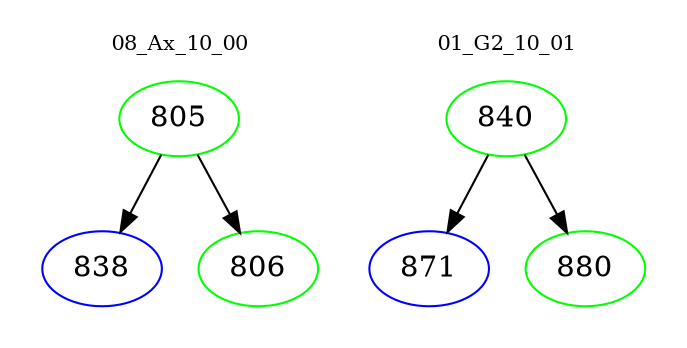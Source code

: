 digraph{
subgraph cluster_0 {
color = white
label = "08_Ax_10_00";
fontsize=10;
T0_805 [label="805", color="green"]
T0_805 -> T0_838 [color="black"]
T0_838 [label="838", color="blue"]
T0_805 -> T0_806 [color="black"]
T0_806 [label="806", color="green"]
}
subgraph cluster_1 {
color = white
label = "01_G2_10_01";
fontsize=10;
T1_840 [label="840", color="green"]
T1_840 -> T1_871 [color="black"]
T1_871 [label="871", color="blue"]
T1_840 -> T1_880 [color="black"]
T1_880 [label="880", color="green"]
}
}
